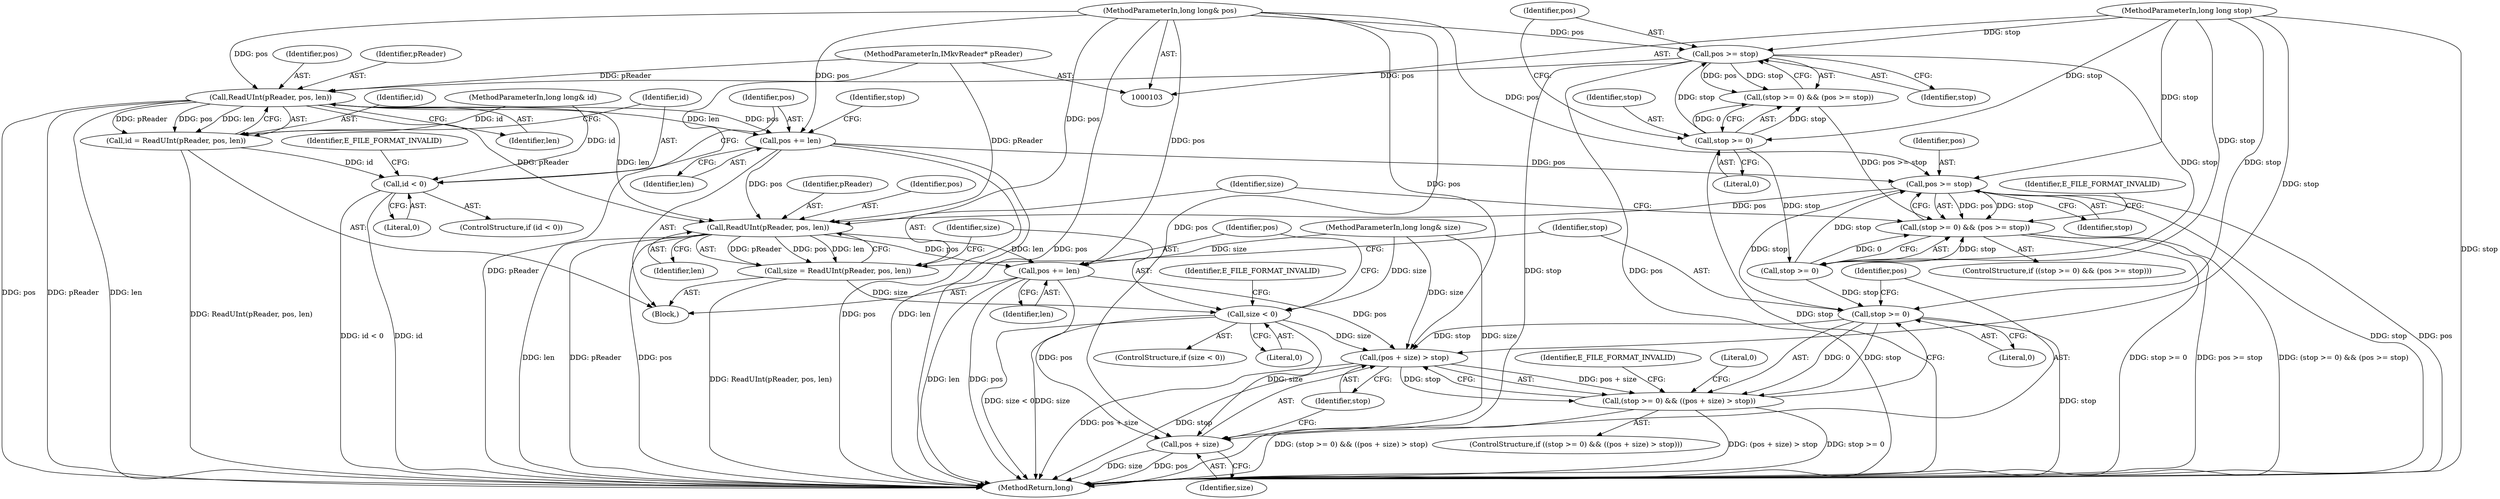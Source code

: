 digraph "1_Android_04839626ed859623901ebd3a5fd483982186b59d_186@pointer" {
"1000123" [label="(Call,ReadUInt(pReader, pos, len))"];
"1000104" [label="(MethodParameterIn,IMkvReader* pReader)"];
"1000115" [label="(Call,pos >= stop)"];
"1000105" [label="(MethodParameterIn,long long& pos)"];
"1000112" [label="(Call,stop >= 0)"];
"1000106" [label="(MethodParameterIn,long long stop)"];
"1000121" [label="(Call,id = ReadUInt(pReader, pos, len))"];
"1000128" [label="(Call,id < 0)"];
"1000133" [label="(Call,pos += len)"];
"1000141" [label="(Call,pos >= stop)"];
"1000137" [label="(Call,(stop >= 0) && (pos >= stop))"];
"1000148" [label="(Call,ReadUInt(pReader, pos, len))"];
"1000146" [label="(Call,size = ReadUInt(pReader, pos, len))"];
"1000153" [label="(Call,size < 0)"];
"1000166" [label="(Call,(pos + size) > stop)"];
"1000162" [label="(Call,(stop >= 0) && ((pos + size) > stop))"];
"1000167" [label="(Call,pos + size)"];
"1000158" [label="(Call,pos += len)"];
"1000163" [label="(Call,stop >= 0)"];
"1000104" [label="(MethodParameterIn,IMkvReader* pReader)"];
"1000133" [label="(Call,pos += len)"];
"1000125" [label="(Identifier,pos)"];
"1000129" [label="(Identifier,id)"];
"1000154" [label="(Identifier,size)"];
"1000148" [label="(Call,ReadUInt(pReader, pos, len))"];
"1000117" [label="(Identifier,stop)"];
"1000116" [label="(Identifier,pos)"];
"1000109" [label="(Block,)"];
"1000159" [label="(Identifier,pos)"];
"1000155" [label="(Literal,0)"];
"1000161" [label="(ControlStructure,if ((stop >= 0) && ((pos + size) > stop)))"];
"1000167" [label="(Call,pos + size)"];
"1000170" [label="(Identifier,stop)"];
"1000172" [label="(Identifier,E_FILE_FORMAT_INVALID)"];
"1000128" [label="(Call,id < 0)"];
"1000136" [label="(ControlStructure,if ((stop >= 0) && (pos >= stop)))"];
"1000113" [label="(Identifier,stop)"];
"1000147" [label="(Identifier,size)"];
"1000139" [label="(Identifier,stop)"];
"1000112" [label="(Call,stop >= 0)"];
"1000142" [label="(Identifier,pos)"];
"1000138" [label="(Call,stop >= 0)"];
"1000145" [label="(Identifier,E_FILE_FORMAT_INVALID)"];
"1000130" [label="(Literal,0)"];
"1000127" [label="(ControlStructure,if (id < 0))"];
"1000169" [label="(Identifier,size)"];
"1000174" [label="(Literal,0)"];
"1000121" [label="(Call,id = ReadUInt(pReader, pos, len))"];
"1000151" [label="(Identifier,len)"];
"1000122" [label="(Identifier,id)"];
"1000152" [label="(ControlStructure,if (size < 0))"];
"1000168" [label="(Identifier,pos)"];
"1000146" [label="(Call,size = ReadUInt(pReader, pos, len))"];
"1000114" [label="(Literal,0)"];
"1000153" [label="(Call,size < 0)"];
"1000135" [label="(Identifier,len)"];
"1000132" [label="(Identifier,E_FILE_FORMAT_INVALID)"];
"1000124" [label="(Identifier,pReader)"];
"1000149" [label="(Identifier,pReader)"];
"1000163" [label="(Call,stop >= 0)"];
"1000164" [label="(Identifier,stop)"];
"1000175" [label="(MethodReturn,long)"];
"1000143" [label="(Identifier,stop)"];
"1000160" [label="(Identifier,len)"];
"1000158" [label="(Call,pos += len)"];
"1000165" [label="(Literal,0)"];
"1000166" [label="(Call,(pos + size) > stop)"];
"1000162" [label="(Call,(stop >= 0) && ((pos + size) > stop))"];
"1000107" [label="(MethodParameterIn,long long& id)"];
"1000111" [label="(Call,(stop >= 0) && (pos >= stop))"];
"1000150" [label="(Identifier,pos)"];
"1000157" [label="(Identifier,E_FILE_FORMAT_INVALID)"];
"1000108" [label="(MethodParameterIn,long long& size)"];
"1000141" [label="(Call,pos >= stop)"];
"1000123" [label="(Call,ReadUInt(pReader, pos, len))"];
"1000134" [label="(Identifier,pos)"];
"1000137" [label="(Call,(stop >= 0) && (pos >= stop))"];
"1000105" [label="(MethodParameterIn,long long& pos)"];
"1000106" [label="(MethodParameterIn,long long stop)"];
"1000115" [label="(Call,pos >= stop)"];
"1000126" [label="(Identifier,len)"];
"1000123" -> "1000121"  [label="AST: "];
"1000123" -> "1000126"  [label="CFG: "];
"1000124" -> "1000123"  [label="AST: "];
"1000125" -> "1000123"  [label="AST: "];
"1000126" -> "1000123"  [label="AST: "];
"1000121" -> "1000123"  [label="CFG: "];
"1000123" -> "1000175"  [label="DDG: pos"];
"1000123" -> "1000175"  [label="DDG: pReader"];
"1000123" -> "1000175"  [label="DDG: len"];
"1000123" -> "1000121"  [label="DDG: pReader"];
"1000123" -> "1000121"  [label="DDG: pos"];
"1000123" -> "1000121"  [label="DDG: len"];
"1000104" -> "1000123"  [label="DDG: pReader"];
"1000115" -> "1000123"  [label="DDG: pos"];
"1000105" -> "1000123"  [label="DDG: pos"];
"1000123" -> "1000133"  [label="DDG: len"];
"1000123" -> "1000133"  [label="DDG: pos"];
"1000123" -> "1000148"  [label="DDG: pReader"];
"1000123" -> "1000148"  [label="DDG: len"];
"1000104" -> "1000103"  [label="AST: "];
"1000104" -> "1000175"  [label="DDG: pReader"];
"1000104" -> "1000148"  [label="DDG: pReader"];
"1000115" -> "1000111"  [label="AST: "];
"1000115" -> "1000117"  [label="CFG: "];
"1000116" -> "1000115"  [label="AST: "];
"1000117" -> "1000115"  [label="AST: "];
"1000111" -> "1000115"  [label="CFG: "];
"1000115" -> "1000175"  [label="DDG: stop"];
"1000115" -> "1000175"  [label="DDG: pos"];
"1000115" -> "1000111"  [label="DDG: pos"];
"1000115" -> "1000111"  [label="DDG: stop"];
"1000105" -> "1000115"  [label="DDG: pos"];
"1000112" -> "1000115"  [label="DDG: stop"];
"1000106" -> "1000115"  [label="DDG: stop"];
"1000115" -> "1000138"  [label="DDG: stop"];
"1000105" -> "1000103"  [label="AST: "];
"1000105" -> "1000175"  [label="DDG: pos"];
"1000105" -> "1000133"  [label="DDG: pos"];
"1000105" -> "1000141"  [label="DDG: pos"];
"1000105" -> "1000148"  [label="DDG: pos"];
"1000105" -> "1000158"  [label="DDG: pos"];
"1000105" -> "1000166"  [label="DDG: pos"];
"1000105" -> "1000167"  [label="DDG: pos"];
"1000112" -> "1000111"  [label="AST: "];
"1000112" -> "1000114"  [label="CFG: "];
"1000113" -> "1000112"  [label="AST: "];
"1000114" -> "1000112"  [label="AST: "];
"1000116" -> "1000112"  [label="CFG: "];
"1000111" -> "1000112"  [label="CFG: "];
"1000112" -> "1000175"  [label="DDG: stop"];
"1000112" -> "1000111"  [label="DDG: stop"];
"1000112" -> "1000111"  [label="DDG: 0"];
"1000106" -> "1000112"  [label="DDG: stop"];
"1000112" -> "1000138"  [label="DDG: stop"];
"1000106" -> "1000103"  [label="AST: "];
"1000106" -> "1000175"  [label="DDG: stop"];
"1000106" -> "1000138"  [label="DDG: stop"];
"1000106" -> "1000141"  [label="DDG: stop"];
"1000106" -> "1000163"  [label="DDG: stop"];
"1000106" -> "1000166"  [label="DDG: stop"];
"1000121" -> "1000109"  [label="AST: "];
"1000122" -> "1000121"  [label="AST: "];
"1000129" -> "1000121"  [label="CFG: "];
"1000121" -> "1000175"  [label="DDG: ReadUInt(pReader, pos, len)"];
"1000107" -> "1000121"  [label="DDG: id"];
"1000121" -> "1000128"  [label="DDG: id"];
"1000128" -> "1000127"  [label="AST: "];
"1000128" -> "1000130"  [label="CFG: "];
"1000129" -> "1000128"  [label="AST: "];
"1000130" -> "1000128"  [label="AST: "];
"1000132" -> "1000128"  [label="CFG: "];
"1000134" -> "1000128"  [label="CFG: "];
"1000128" -> "1000175"  [label="DDG: id"];
"1000128" -> "1000175"  [label="DDG: id < 0"];
"1000107" -> "1000128"  [label="DDG: id"];
"1000133" -> "1000109"  [label="AST: "];
"1000133" -> "1000135"  [label="CFG: "];
"1000134" -> "1000133"  [label="AST: "];
"1000135" -> "1000133"  [label="AST: "];
"1000139" -> "1000133"  [label="CFG: "];
"1000133" -> "1000175"  [label="DDG: pos"];
"1000133" -> "1000175"  [label="DDG: len"];
"1000133" -> "1000141"  [label="DDG: pos"];
"1000133" -> "1000148"  [label="DDG: pos"];
"1000141" -> "1000137"  [label="AST: "];
"1000141" -> "1000143"  [label="CFG: "];
"1000142" -> "1000141"  [label="AST: "];
"1000143" -> "1000141"  [label="AST: "];
"1000137" -> "1000141"  [label="CFG: "];
"1000141" -> "1000175"  [label="DDG: pos"];
"1000141" -> "1000175"  [label="DDG: stop"];
"1000141" -> "1000137"  [label="DDG: pos"];
"1000141" -> "1000137"  [label="DDG: stop"];
"1000138" -> "1000141"  [label="DDG: stop"];
"1000141" -> "1000148"  [label="DDG: pos"];
"1000141" -> "1000163"  [label="DDG: stop"];
"1000137" -> "1000136"  [label="AST: "];
"1000137" -> "1000138"  [label="CFG: "];
"1000138" -> "1000137"  [label="AST: "];
"1000145" -> "1000137"  [label="CFG: "];
"1000147" -> "1000137"  [label="CFG: "];
"1000137" -> "1000175"  [label="DDG: pos >= stop"];
"1000137" -> "1000175"  [label="DDG: stop >= 0"];
"1000137" -> "1000175"  [label="DDG: (stop >= 0) && (pos >= stop)"];
"1000138" -> "1000137"  [label="DDG: stop"];
"1000138" -> "1000137"  [label="DDG: 0"];
"1000111" -> "1000137"  [label="DDG: pos >= stop"];
"1000148" -> "1000146"  [label="AST: "];
"1000148" -> "1000151"  [label="CFG: "];
"1000149" -> "1000148"  [label="AST: "];
"1000150" -> "1000148"  [label="AST: "];
"1000151" -> "1000148"  [label="AST: "];
"1000146" -> "1000148"  [label="CFG: "];
"1000148" -> "1000175"  [label="DDG: len"];
"1000148" -> "1000175"  [label="DDG: pReader"];
"1000148" -> "1000175"  [label="DDG: pos"];
"1000148" -> "1000146"  [label="DDG: pReader"];
"1000148" -> "1000146"  [label="DDG: pos"];
"1000148" -> "1000146"  [label="DDG: len"];
"1000148" -> "1000158"  [label="DDG: len"];
"1000148" -> "1000158"  [label="DDG: pos"];
"1000146" -> "1000109"  [label="AST: "];
"1000147" -> "1000146"  [label="AST: "];
"1000154" -> "1000146"  [label="CFG: "];
"1000146" -> "1000175"  [label="DDG: ReadUInt(pReader, pos, len)"];
"1000108" -> "1000146"  [label="DDG: size"];
"1000146" -> "1000153"  [label="DDG: size"];
"1000153" -> "1000152"  [label="AST: "];
"1000153" -> "1000155"  [label="CFG: "];
"1000154" -> "1000153"  [label="AST: "];
"1000155" -> "1000153"  [label="AST: "];
"1000157" -> "1000153"  [label="CFG: "];
"1000159" -> "1000153"  [label="CFG: "];
"1000153" -> "1000175"  [label="DDG: size < 0"];
"1000153" -> "1000175"  [label="DDG: size"];
"1000108" -> "1000153"  [label="DDG: size"];
"1000153" -> "1000166"  [label="DDG: size"];
"1000153" -> "1000167"  [label="DDG: size"];
"1000166" -> "1000162"  [label="AST: "];
"1000166" -> "1000170"  [label="CFG: "];
"1000167" -> "1000166"  [label="AST: "];
"1000170" -> "1000166"  [label="AST: "];
"1000162" -> "1000166"  [label="CFG: "];
"1000166" -> "1000175"  [label="DDG: pos + size"];
"1000166" -> "1000175"  [label="DDG: stop"];
"1000166" -> "1000162"  [label="DDG: pos + size"];
"1000166" -> "1000162"  [label="DDG: stop"];
"1000158" -> "1000166"  [label="DDG: pos"];
"1000108" -> "1000166"  [label="DDG: size"];
"1000163" -> "1000166"  [label="DDG: stop"];
"1000162" -> "1000161"  [label="AST: "];
"1000162" -> "1000163"  [label="CFG: "];
"1000163" -> "1000162"  [label="AST: "];
"1000172" -> "1000162"  [label="CFG: "];
"1000174" -> "1000162"  [label="CFG: "];
"1000162" -> "1000175"  [label="DDG: (pos + size) > stop"];
"1000162" -> "1000175"  [label="DDG: stop >= 0"];
"1000162" -> "1000175"  [label="DDG: (stop >= 0) && ((pos + size) > stop)"];
"1000163" -> "1000162"  [label="DDG: stop"];
"1000163" -> "1000162"  [label="DDG: 0"];
"1000167" -> "1000169"  [label="CFG: "];
"1000168" -> "1000167"  [label="AST: "];
"1000169" -> "1000167"  [label="AST: "];
"1000170" -> "1000167"  [label="CFG: "];
"1000167" -> "1000175"  [label="DDG: size"];
"1000167" -> "1000175"  [label="DDG: pos"];
"1000158" -> "1000167"  [label="DDG: pos"];
"1000108" -> "1000167"  [label="DDG: size"];
"1000158" -> "1000109"  [label="AST: "];
"1000158" -> "1000160"  [label="CFG: "];
"1000159" -> "1000158"  [label="AST: "];
"1000160" -> "1000158"  [label="AST: "];
"1000164" -> "1000158"  [label="CFG: "];
"1000158" -> "1000175"  [label="DDG: len"];
"1000158" -> "1000175"  [label="DDG: pos"];
"1000163" -> "1000165"  [label="CFG: "];
"1000164" -> "1000163"  [label="AST: "];
"1000165" -> "1000163"  [label="AST: "];
"1000168" -> "1000163"  [label="CFG: "];
"1000163" -> "1000175"  [label="DDG: stop"];
"1000138" -> "1000163"  [label="DDG: stop"];
}
